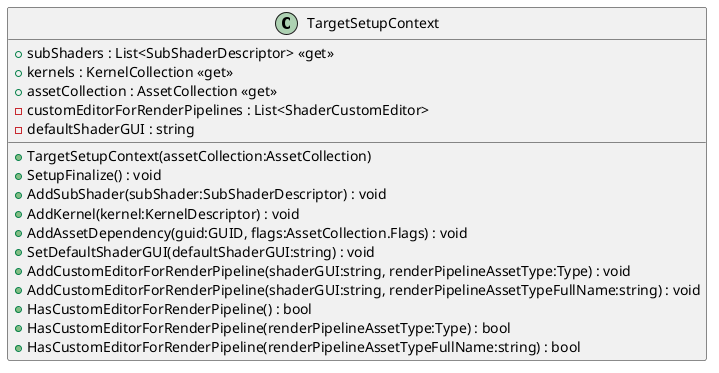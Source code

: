 @startuml
class TargetSetupContext {
    + subShaders : List<SubShaderDescriptor> <<get>>
    + kernels : KernelCollection <<get>>
    + assetCollection : AssetCollection <<get>>
    - customEditorForRenderPipelines : List<ShaderCustomEditor>
    - defaultShaderGUI : string
    + TargetSetupContext(assetCollection:AssetCollection)
    + SetupFinalize() : void
    + AddSubShader(subShader:SubShaderDescriptor) : void
    + AddKernel(kernel:KernelDescriptor) : void
    + AddAssetDependency(guid:GUID, flags:AssetCollection.Flags) : void
    + SetDefaultShaderGUI(defaultShaderGUI:string) : void
    + AddCustomEditorForRenderPipeline(shaderGUI:string, renderPipelineAssetType:Type) : void
    + AddCustomEditorForRenderPipeline(shaderGUI:string, renderPipelineAssetTypeFullName:string) : void
    + HasCustomEditorForRenderPipeline() : bool
    + HasCustomEditorForRenderPipeline(renderPipelineAssetType:Type) : bool
    + HasCustomEditorForRenderPipeline(renderPipelineAssetTypeFullName:string) : bool
}
@enduml
